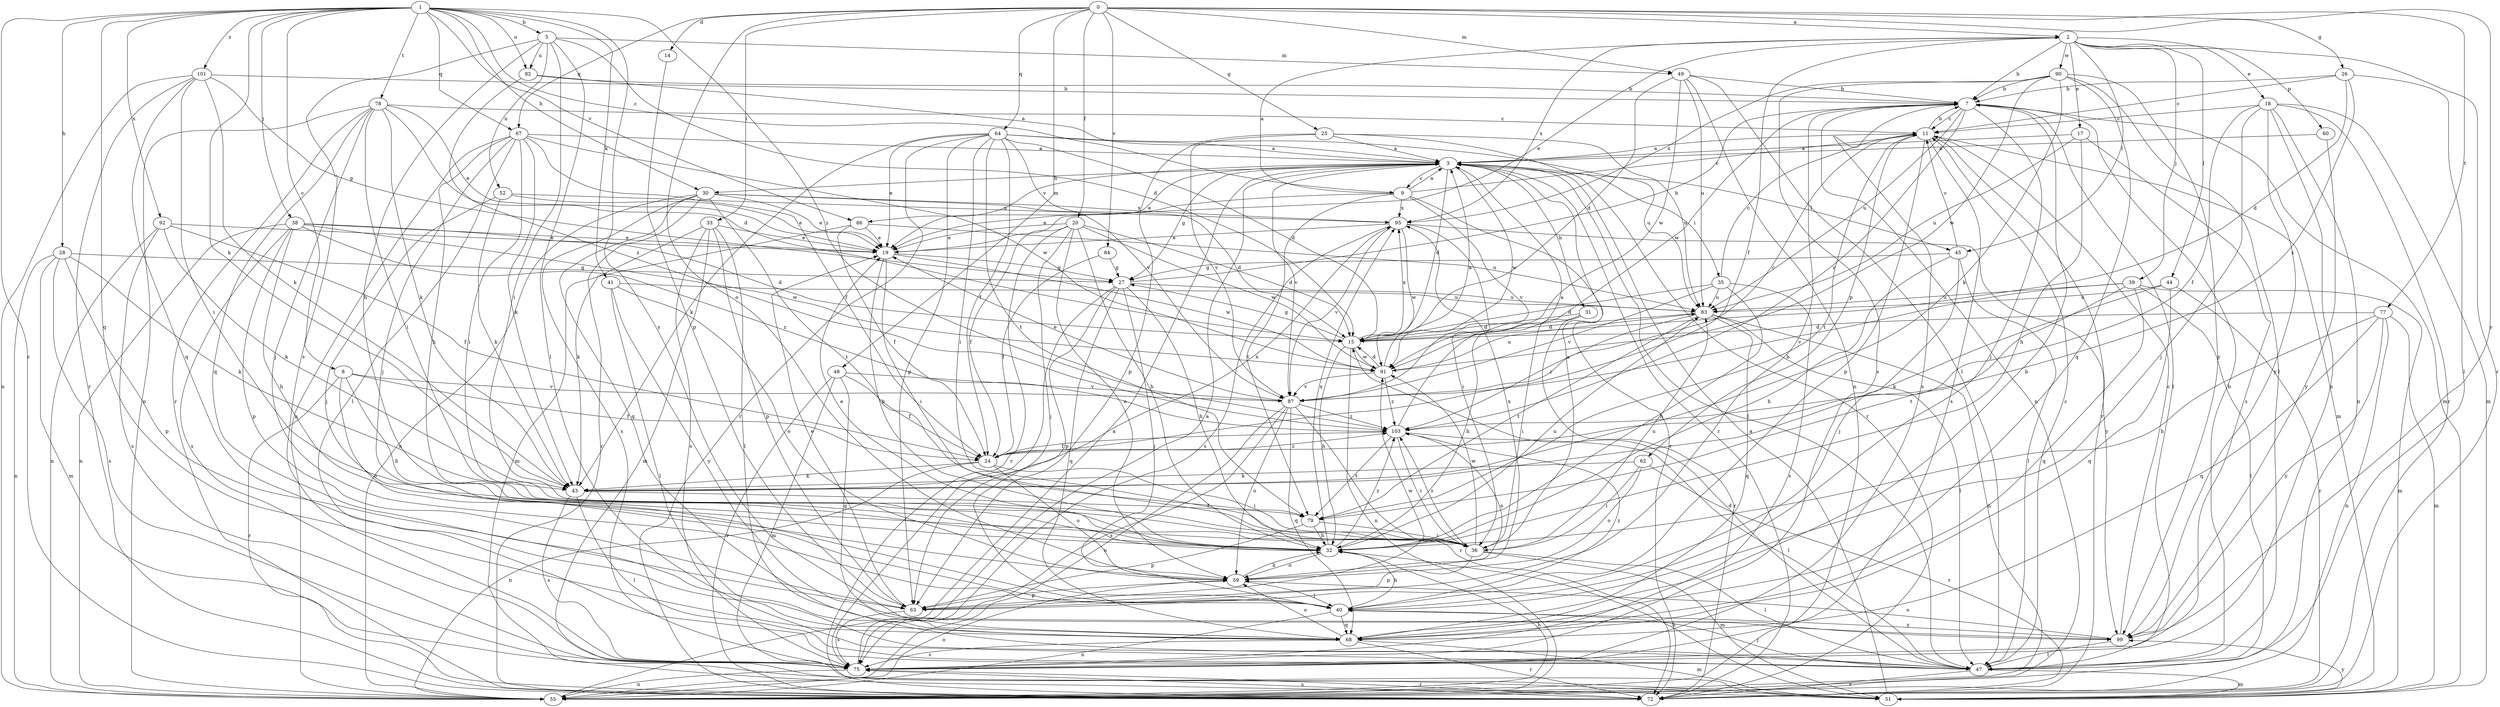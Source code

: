 strict digraph  {
0;
1;
2;
3;
5;
7;
8;
9;
11;
14;
15;
17;
18;
19;
20;
24;
25;
26;
27;
28;
30;
31;
32;
33;
35;
36;
38;
39;
40;
41;
43;
44;
45;
47;
48;
49;
51;
52;
55;
59;
60;
62;
63;
64;
67;
68;
72;
75;
77;
78;
79;
82;
83;
84;
86;
87;
90;
91;
92;
95;
99;
101;
103;
0 -> 2  [label=a];
0 -> 14  [label=d];
0 -> 20  [label=f];
0 -> 25  [label=g];
0 -> 26  [label=g];
0 -> 33  [label=i];
0 -> 48  [label=m];
0 -> 49  [label=m];
0 -> 59  [label=o];
0 -> 64  [label=q];
0 -> 67  [label=q];
0 -> 77  [label=t];
0 -> 84  [label=v];
0 -> 99  [label=y];
1 -> 5  [label=b];
1 -> 8  [label=c];
1 -> 9  [label=c];
1 -> 28  [label=h];
1 -> 30  [label=h];
1 -> 38  [label=j];
1 -> 41  [label=k];
1 -> 43  [label=k];
1 -> 67  [label=q];
1 -> 68  [label=q];
1 -> 72  [label=r];
1 -> 78  [label=t];
1 -> 82  [label=u];
1 -> 86  [label=v];
1 -> 92  [label=x];
1 -> 99  [label=y];
1 -> 101  [label=z];
1 -> 103  [label=z];
2 -> 7  [label=b];
2 -> 17  [label=e];
2 -> 18  [label=e];
2 -> 19  [label=e];
2 -> 24  [label=f];
2 -> 39  [label=j];
2 -> 44  [label=l];
2 -> 45  [label=l];
2 -> 60  [label=p];
2 -> 72  [label=r];
2 -> 90  [label=w];
2 -> 95  [label=x];
3 -> 9  [label=c];
3 -> 15  [label=d];
3 -> 19  [label=e];
3 -> 27  [label=g];
3 -> 30  [label=h];
3 -> 31  [label=h];
3 -> 35  [label=i];
3 -> 45  [label=l];
3 -> 47  [label=l];
3 -> 72  [label=r];
3 -> 86  [label=v];
3 -> 87  [label=v];
3 -> 91  [label=w];
5 -> 15  [label=d];
5 -> 32  [label=h];
5 -> 36  [label=i];
5 -> 47  [label=l];
5 -> 49  [label=m];
5 -> 52  [label=n];
5 -> 75  [label=s];
5 -> 82  [label=u];
7 -> 11  [label=c];
7 -> 40  [label=j];
7 -> 47  [label=l];
7 -> 51  [label=m];
7 -> 55  [label=n];
7 -> 75  [label=s];
7 -> 83  [label=u];
7 -> 91  [label=w];
7 -> 103  [label=z];
8 -> 24  [label=f];
8 -> 32  [label=h];
8 -> 59  [label=o];
8 -> 72  [label=r];
8 -> 87  [label=v];
9 -> 2  [label=a];
9 -> 3  [label=a];
9 -> 11  [label=c];
9 -> 19  [label=e];
9 -> 72  [label=r];
9 -> 79  [label=t];
9 -> 87  [label=v];
9 -> 95  [label=x];
11 -> 3  [label=a];
11 -> 7  [label=b];
11 -> 51  [label=m];
11 -> 62  [label=p];
11 -> 63  [label=p];
11 -> 72  [label=r];
11 -> 75  [label=s];
11 -> 79  [label=t];
14 -> 63  [label=p];
15 -> 27  [label=g];
15 -> 32  [label=h];
15 -> 55  [label=n];
15 -> 91  [label=w];
15 -> 95  [label=x];
17 -> 3  [label=a];
17 -> 32  [label=h];
17 -> 75  [label=s];
17 -> 83  [label=u];
18 -> 11  [label=c];
18 -> 24  [label=f];
18 -> 40  [label=j];
18 -> 51  [label=m];
18 -> 55  [label=n];
18 -> 72  [label=r];
18 -> 75  [label=s];
18 -> 99  [label=y];
19 -> 27  [label=g];
19 -> 32  [label=h];
19 -> 36  [label=i];
19 -> 91  [label=w];
20 -> 15  [label=d];
20 -> 19  [label=e];
20 -> 24  [label=f];
20 -> 32  [label=h];
20 -> 40  [label=j];
20 -> 59  [label=o];
20 -> 72  [label=r];
20 -> 91  [label=w];
24 -> 36  [label=i];
24 -> 43  [label=k];
24 -> 55  [label=n];
24 -> 59  [label=o];
24 -> 103  [label=z];
25 -> 3  [label=a];
25 -> 63  [label=p];
25 -> 72  [label=r];
25 -> 83  [label=u];
25 -> 87  [label=v];
26 -> 7  [label=b];
26 -> 11  [label=c];
26 -> 15  [label=d];
26 -> 47  [label=l];
26 -> 103  [label=z];
27 -> 7  [label=b];
27 -> 32  [label=h];
27 -> 40  [label=j];
27 -> 63  [label=p];
27 -> 68  [label=q];
27 -> 75  [label=s];
27 -> 83  [label=u];
28 -> 27  [label=g];
28 -> 43  [label=k];
28 -> 51  [label=m];
28 -> 55  [label=n];
28 -> 63  [label=p];
28 -> 75  [label=s];
30 -> 15  [label=d];
30 -> 19  [label=e];
30 -> 55  [label=n];
30 -> 68  [label=q];
30 -> 72  [label=r];
30 -> 75  [label=s];
30 -> 79  [label=t];
30 -> 95  [label=x];
31 -> 15  [label=d];
31 -> 32  [label=h];
31 -> 36  [label=i];
31 -> 72  [label=r];
32 -> 19  [label=e];
32 -> 59  [label=o];
32 -> 83  [label=u];
32 -> 95  [label=x];
32 -> 103  [label=z];
33 -> 19  [label=e];
33 -> 43  [label=k];
33 -> 47  [label=l];
33 -> 51  [label=m];
33 -> 63  [label=p];
33 -> 75  [label=s];
35 -> 11  [label=c];
35 -> 15  [label=d];
35 -> 32  [label=h];
35 -> 75  [label=s];
35 -> 83  [label=u];
35 -> 87  [label=v];
36 -> 3  [label=a];
36 -> 47  [label=l];
36 -> 51  [label=m];
36 -> 63  [label=p];
36 -> 83  [label=u];
36 -> 91  [label=w];
36 -> 103  [label=z];
38 -> 15  [label=d];
38 -> 19  [label=e];
38 -> 32  [label=h];
38 -> 55  [label=n];
38 -> 63  [label=p];
38 -> 75  [label=s];
38 -> 91  [label=w];
38 -> 103  [label=z];
39 -> 47  [label=l];
39 -> 51  [label=m];
39 -> 68  [label=q];
39 -> 79  [label=t];
39 -> 83  [label=u];
39 -> 87  [label=v];
40 -> 32  [label=h];
40 -> 55  [label=n];
40 -> 68  [label=q];
40 -> 99  [label=y];
40 -> 103  [label=z];
41 -> 47  [label=l];
41 -> 59  [label=o];
41 -> 83  [label=u];
41 -> 99  [label=y];
43 -> 47  [label=l];
43 -> 75  [label=s];
43 -> 79  [label=t];
43 -> 95  [label=x];
44 -> 43  [label=k];
44 -> 68  [label=q];
44 -> 72  [label=r];
44 -> 83  [label=u];
45 -> 11  [label=c];
45 -> 27  [label=g];
45 -> 32  [label=h];
45 -> 40  [label=j];
45 -> 47  [label=l];
47 -> 7  [label=b];
47 -> 11  [label=c];
47 -> 15  [label=d];
47 -> 40  [label=j];
47 -> 51  [label=m];
47 -> 72  [label=r];
48 -> 24  [label=f];
48 -> 51  [label=m];
48 -> 68  [label=q];
48 -> 72  [label=r];
48 -> 87  [label=v];
49 -> 7  [label=b];
49 -> 15  [label=d];
49 -> 47  [label=l];
49 -> 55  [label=n];
49 -> 83  [label=u];
49 -> 91  [label=w];
51 -> 3  [label=a];
51 -> 32  [label=h];
51 -> 99  [label=y];
52 -> 19  [label=e];
52 -> 40  [label=j];
52 -> 43  [label=k];
52 -> 95  [label=x];
55 -> 3  [label=a];
55 -> 32  [label=h];
55 -> 59  [label=o];
59 -> 32  [label=h];
59 -> 40  [label=j];
59 -> 63  [label=p];
59 -> 95  [label=x];
60 -> 3  [label=a];
60 -> 99  [label=y];
62 -> 36  [label=i];
62 -> 43  [label=k];
62 -> 59  [label=o];
62 -> 72  [label=r];
63 -> 7  [label=b];
63 -> 19  [label=e];
63 -> 75  [label=s];
63 -> 91  [label=w];
64 -> 3  [label=a];
64 -> 15  [label=d];
64 -> 19  [label=e];
64 -> 24  [label=f];
64 -> 36  [label=i];
64 -> 43  [label=k];
64 -> 63  [label=p];
64 -> 72  [label=r];
64 -> 79  [label=t];
64 -> 83  [label=u];
64 -> 87  [label=v];
67 -> 3  [label=a];
67 -> 24  [label=f];
67 -> 32  [label=h];
67 -> 36  [label=i];
67 -> 40  [label=j];
67 -> 43  [label=k];
67 -> 47  [label=l];
67 -> 55  [label=n];
67 -> 91  [label=w];
68 -> 7  [label=b];
68 -> 51  [label=m];
68 -> 59  [label=o];
68 -> 72  [label=r];
68 -> 75  [label=s];
72 -> 75  [label=s];
75 -> 3  [label=a];
75 -> 55  [label=n];
75 -> 72  [label=r];
77 -> 15  [label=d];
77 -> 32  [label=h];
77 -> 51  [label=m];
77 -> 55  [label=n];
77 -> 68  [label=q];
77 -> 99  [label=y];
78 -> 11  [label=c];
78 -> 15  [label=d];
78 -> 19  [label=e];
78 -> 36  [label=i];
78 -> 40  [label=j];
78 -> 43  [label=k];
78 -> 55  [label=n];
78 -> 68  [label=q];
78 -> 72  [label=r];
79 -> 32  [label=h];
79 -> 36  [label=i];
79 -> 63  [label=p];
82 -> 3  [label=a];
82 -> 7  [label=b];
82 -> 103  [label=z];
83 -> 15  [label=d];
83 -> 47  [label=l];
83 -> 55  [label=n];
83 -> 68  [label=q];
83 -> 79  [label=t];
83 -> 103  [label=z];
84 -> 24  [label=f];
84 -> 27  [label=g];
86 -> 19  [label=e];
86 -> 24  [label=f];
86 -> 51  [label=m];
86 -> 83  [label=u];
87 -> 11  [label=c];
87 -> 19  [label=e];
87 -> 55  [label=n];
87 -> 59  [label=o];
87 -> 68  [label=q];
87 -> 72  [label=r];
87 -> 75  [label=s];
87 -> 103  [label=z];
90 -> 7  [label=b];
90 -> 43  [label=k];
90 -> 47  [label=l];
90 -> 68  [label=q];
90 -> 75  [label=s];
90 -> 91  [label=w];
90 -> 95  [label=x];
90 -> 99  [label=y];
91 -> 3  [label=a];
91 -> 15  [label=d];
91 -> 83  [label=u];
91 -> 87  [label=v];
91 -> 103  [label=z];
92 -> 19  [label=e];
92 -> 24  [label=f];
92 -> 43  [label=k];
92 -> 55  [label=n];
92 -> 75  [label=s];
95 -> 19  [label=e];
95 -> 36  [label=i];
95 -> 75  [label=s];
95 -> 87  [label=v];
95 -> 91  [label=w];
95 -> 99  [label=y];
99 -> 11  [label=c];
99 -> 47  [label=l];
99 -> 59  [label=o];
101 -> 7  [label=b];
101 -> 27  [label=g];
101 -> 36  [label=i];
101 -> 43  [label=k];
101 -> 55  [label=n];
101 -> 68  [label=q];
101 -> 72  [label=r];
103 -> 3  [label=a];
103 -> 24  [label=f];
103 -> 36  [label=i];
103 -> 47  [label=l];
103 -> 59  [label=o];
103 -> 79  [label=t];
}
